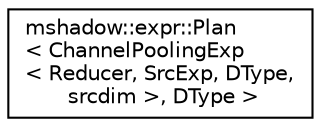 digraph "Graphical Class Hierarchy"
{
 // LATEX_PDF_SIZE
  edge [fontname="Helvetica",fontsize="10",labelfontname="Helvetica",labelfontsize="10"];
  node [fontname="Helvetica",fontsize="10",shape=record];
  rankdir="LR";
  Node0 [label="mshadow::expr::Plan\l\< ChannelPoolingExp\l\< Reducer, SrcExp, DType,\l srcdim \>, DType \>",height=0.2,width=0.4,color="black", fillcolor="white", style="filled",URL="$structmshadow_1_1expr_1_1Plan_3_01ChannelPoolingExp_3_01Reducer_00_01SrcExp_00_01DType_00_01srcdim_01_4_00_01DType_01_4.html",tooltip=" "];
}
